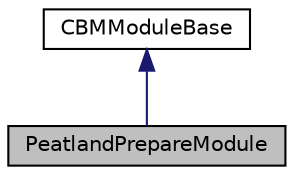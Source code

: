 digraph "PeatlandPrepareModule"
{
 // LATEX_PDF_SIZE
  edge [fontname="Helvetica",fontsize="10",labelfontname="Helvetica",labelfontsize="10"];
  node [fontname="Helvetica",fontsize="10",shape=record];
  Node1 [label="PeatlandPrepareModule",height=0.2,width=0.4,color="black", fillcolor="grey75", style="filled", fontcolor="black",tooltip=" "];
  Node2 -> Node1 [dir="back",color="midnightblue",fontsize="10",style="solid",fontname="Helvetica"];
  Node2 [label="CBMModuleBase",height=0.2,width=0.4,color="black", fillcolor="white", style="filled",URL="$classmoja_1_1modules_1_1cbm_1_1CBMModuleBase.html",tooltip=" "];
}
